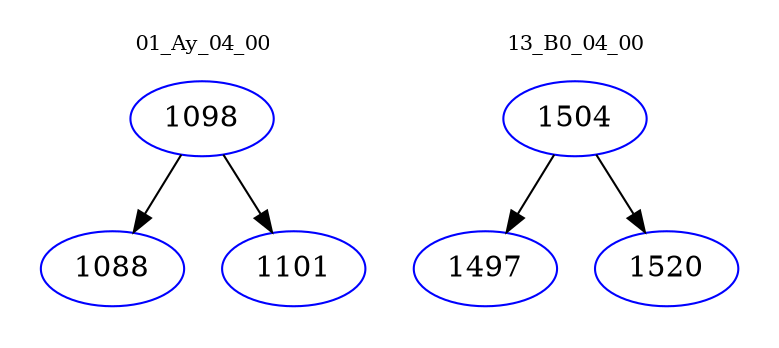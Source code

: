 digraph{
subgraph cluster_0 {
color = white
label = "01_Ay_04_00";
fontsize=10;
T0_1098 [label="1098", color="blue"]
T0_1098 -> T0_1088 [color="black"]
T0_1088 [label="1088", color="blue"]
T0_1098 -> T0_1101 [color="black"]
T0_1101 [label="1101", color="blue"]
}
subgraph cluster_1 {
color = white
label = "13_B0_04_00";
fontsize=10;
T1_1504 [label="1504", color="blue"]
T1_1504 -> T1_1497 [color="black"]
T1_1497 [label="1497", color="blue"]
T1_1504 -> T1_1520 [color="black"]
T1_1520 [label="1520", color="blue"]
}
}
